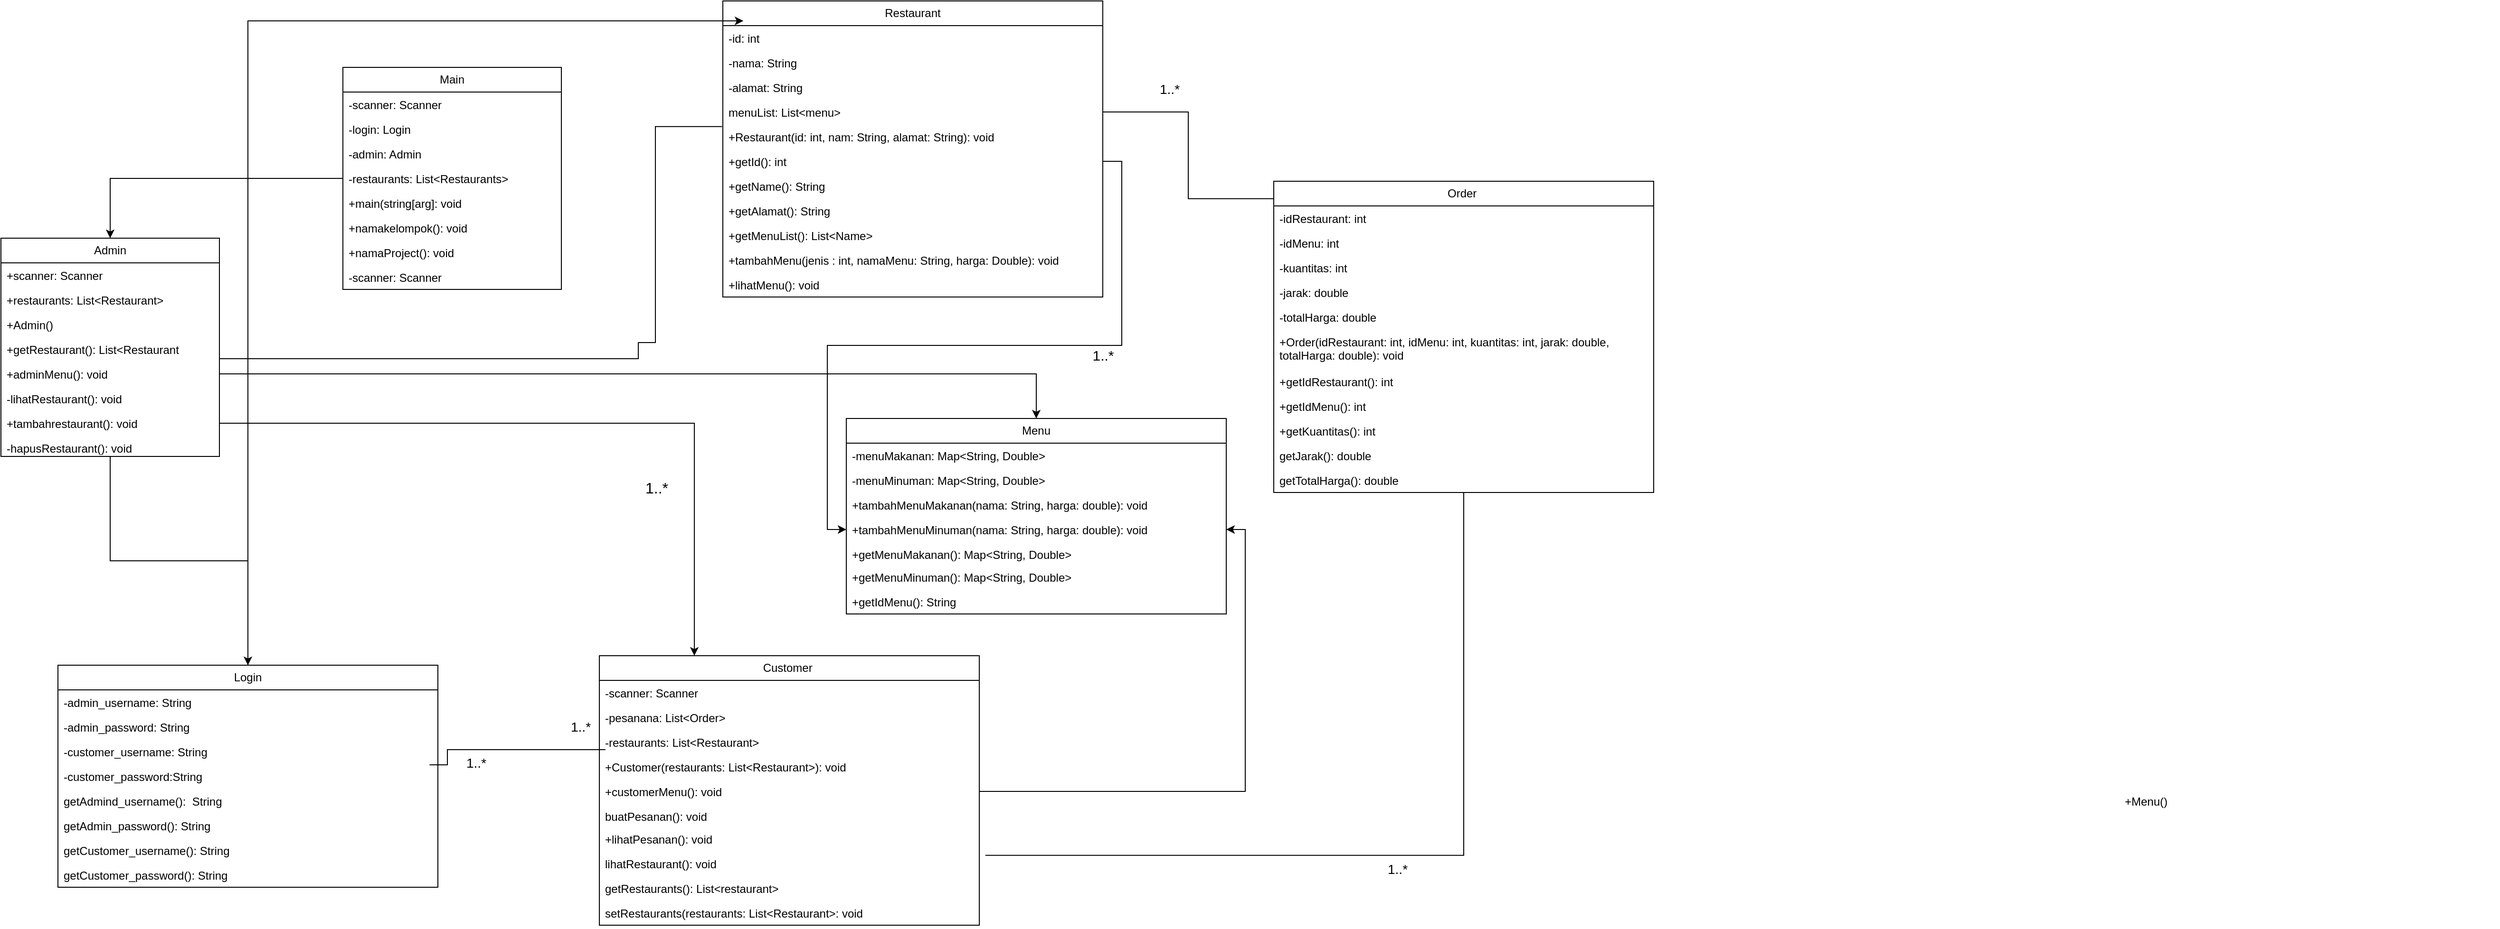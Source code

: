 <mxfile version="22.0.3" type="device">
  <diagram name="Page-1" id="LcTc4TEcnXebtZFCzB5L">
    <mxGraphModel dx="2922" dy="1212" grid="1" gridSize="10" guides="0" tooltips="1" connect="1" arrows="1" fold="1" page="1" pageScale="1" pageWidth="850" pageHeight="1100" math="0" shadow="0">
      <root>
        <mxCell id="0" />
        <mxCell id="1" parent="0" />
        <mxCell id="M0fPOjq36mxvyhpcFTFy-1" value="Main" style="swimlane;fontStyle=0;childLayout=stackLayout;horizontal=1;startSize=26;fillColor=none;horizontalStack=0;resizeParent=1;resizeParentMax=0;resizeLast=0;collapsible=1;marginBottom=0;whiteSpace=wrap;html=1;" vertex="1" parent="1">
          <mxGeometry x="-440" y="110" width="230" height="234" as="geometry" />
        </mxCell>
        <mxCell id="M0fPOjq36mxvyhpcFTFy-2" value="-scanner: Scanner" style="text;strokeColor=none;fillColor=none;align=left;verticalAlign=top;spacingLeft=4;spacingRight=4;overflow=hidden;rotatable=0;points=[[0,0.5],[1,0.5]];portConstraint=eastwest;whiteSpace=wrap;html=1;" vertex="1" parent="M0fPOjq36mxvyhpcFTFy-1">
          <mxGeometry y="26" width="230" height="26" as="geometry" />
        </mxCell>
        <mxCell id="M0fPOjq36mxvyhpcFTFy-3" value="-login: Login" style="text;strokeColor=none;fillColor=none;align=left;verticalAlign=top;spacingLeft=4;spacingRight=4;overflow=hidden;rotatable=0;points=[[0,0.5],[1,0.5]];portConstraint=eastwest;whiteSpace=wrap;html=1;" vertex="1" parent="M0fPOjq36mxvyhpcFTFy-1">
          <mxGeometry y="52" width="230" height="26" as="geometry" />
        </mxCell>
        <mxCell id="M0fPOjq36mxvyhpcFTFy-4" value="-admin: Admin" style="text;strokeColor=none;fillColor=none;align=left;verticalAlign=top;spacingLeft=4;spacingRight=4;overflow=hidden;rotatable=0;points=[[0,0.5],[1,0.5]];portConstraint=eastwest;whiteSpace=wrap;html=1;" vertex="1" parent="M0fPOjq36mxvyhpcFTFy-1">
          <mxGeometry y="78" width="230" height="26" as="geometry" />
        </mxCell>
        <mxCell id="M0fPOjq36mxvyhpcFTFy-8" value="-restaurants: List&amp;lt;Restaurants&amp;gt;" style="text;strokeColor=none;fillColor=none;align=left;verticalAlign=top;spacingLeft=4;spacingRight=4;overflow=hidden;rotatable=0;points=[[0,0.5],[1,0.5]];portConstraint=eastwest;whiteSpace=wrap;html=1;" vertex="1" parent="M0fPOjq36mxvyhpcFTFy-1">
          <mxGeometry y="104" width="230" height="26" as="geometry" />
        </mxCell>
        <mxCell id="M0fPOjq36mxvyhpcFTFy-9" value="+main(string[arg]: void&amp;nbsp;" style="text;strokeColor=none;fillColor=none;align=left;verticalAlign=top;spacingLeft=4;spacingRight=4;overflow=hidden;rotatable=0;points=[[0,0.5],[1,0.5]];portConstraint=eastwest;whiteSpace=wrap;html=1;" vertex="1" parent="M0fPOjq36mxvyhpcFTFy-1">
          <mxGeometry y="130" width="230" height="26" as="geometry" />
        </mxCell>
        <mxCell id="M0fPOjq36mxvyhpcFTFy-10" value="+namakelompok(): void&amp;nbsp;" style="text;strokeColor=none;fillColor=none;align=left;verticalAlign=top;spacingLeft=4;spacingRight=4;overflow=hidden;rotatable=0;points=[[0,0.5],[1,0.5]];portConstraint=eastwest;whiteSpace=wrap;html=1;" vertex="1" parent="M0fPOjq36mxvyhpcFTFy-1">
          <mxGeometry y="156" width="230" height="26" as="geometry" />
        </mxCell>
        <mxCell id="M0fPOjq36mxvyhpcFTFy-11" value="+namaProject(): void" style="text;strokeColor=none;fillColor=none;align=left;verticalAlign=top;spacingLeft=4;spacingRight=4;overflow=hidden;rotatable=0;points=[[0,0.5],[1,0.5]];portConstraint=eastwest;whiteSpace=wrap;html=1;" vertex="1" parent="M0fPOjq36mxvyhpcFTFy-1">
          <mxGeometry y="182" width="230" height="26" as="geometry" />
        </mxCell>
        <mxCell id="M0fPOjq36mxvyhpcFTFy-72" value="-scanner: Scanner" style="text;strokeColor=none;fillColor=none;align=left;verticalAlign=top;spacingLeft=4;spacingRight=4;overflow=hidden;rotatable=0;points=[[0,0.5],[1,0.5]];portConstraint=eastwest;whiteSpace=wrap;html=1;" vertex="1" parent="M0fPOjq36mxvyhpcFTFy-1">
          <mxGeometry y="208" width="230" height="26" as="geometry" />
        </mxCell>
        <mxCell id="M0fPOjq36mxvyhpcFTFy-13" value="Login" style="swimlane;fontStyle=0;childLayout=stackLayout;horizontal=1;startSize=26;fillColor=none;horizontalStack=0;resizeParent=1;resizeParentMax=0;resizeLast=0;collapsible=1;marginBottom=0;whiteSpace=wrap;html=1;" vertex="1" parent="1">
          <mxGeometry x="-740" y="740" width="400" height="234" as="geometry" />
        </mxCell>
        <mxCell id="M0fPOjq36mxvyhpcFTFy-14" value="-admin_username: String&amp;nbsp;" style="text;strokeColor=none;fillColor=none;align=left;verticalAlign=top;spacingLeft=4;spacingRight=4;overflow=hidden;rotatable=0;points=[[0,0.5],[1,0.5]];portConstraint=eastwest;whiteSpace=wrap;html=1;" vertex="1" parent="M0fPOjq36mxvyhpcFTFy-13">
          <mxGeometry y="26" width="400" height="26" as="geometry" />
        </mxCell>
        <mxCell id="M0fPOjq36mxvyhpcFTFy-15" value="-admin_password: String&amp;nbsp;" style="text;strokeColor=none;fillColor=none;align=left;verticalAlign=top;spacingLeft=4;spacingRight=4;overflow=hidden;rotatable=0;points=[[0,0.5],[1,0.5]];portConstraint=eastwest;whiteSpace=wrap;html=1;" vertex="1" parent="M0fPOjq36mxvyhpcFTFy-13">
          <mxGeometry y="52" width="400" height="26" as="geometry" />
        </mxCell>
        <mxCell id="M0fPOjq36mxvyhpcFTFy-16" value="-customer_username: String" style="text;strokeColor=none;fillColor=none;align=left;verticalAlign=top;spacingLeft=4;spacingRight=4;overflow=hidden;rotatable=0;points=[[0,0.5],[1,0.5]];portConstraint=eastwest;whiteSpace=wrap;html=1;" vertex="1" parent="M0fPOjq36mxvyhpcFTFy-13">
          <mxGeometry y="78" width="400" height="26" as="geometry" />
        </mxCell>
        <mxCell id="M0fPOjq36mxvyhpcFTFy-17" value="-customer_password:String" style="text;strokeColor=none;fillColor=none;align=left;verticalAlign=top;spacingLeft=4;spacingRight=4;overflow=hidden;rotatable=0;points=[[0,0.5],[1,0.5]];portConstraint=eastwest;whiteSpace=wrap;html=1;" vertex="1" parent="M0fPOjq36mxvyhpcFTFy-13">
          <mxGeometry y="104" width="400" height="26" as="geometry" />
        </mxCell>
        <mxCell id="M0fPOjq36mxvyhpcFTFy-18" value="getAdmind_username():&amp;nbsp; String" style="text;strokeColor=none;fillColor=none;align=left;verticalAlign=top;spacingLeft=4;spacingRight=4;overflow=hidden;rotatable=0;points=[[0,0.5],[1,0.5]];portConstraint=eastwest;whiteSpace=wrap;html=1;" vertex="1" parent="M0fPOjq36mxvyhpcFTFy-13">
          <mxGeometry y="130" width="400" height="26" as="geometry" />
        </mxCell>
        <mxCell id="M0fPOjq36mxvyhpcFTFy-19" value="getAdmin_password(): String&amp;nbsp;" style="text;strokeColor=none;fillColor=none;align=left;verticalAlign=top;spacingLeft=4;spacingRight=4;overflow=hidden;rotatable=0;points=[[0,0.5],[1,0.5]];portConstraint=eastwest;whiteSpace=wrap;html=1;" vertex="1" parent="M0fPOjq36mxvyhpcFTFy-13">
          <mxGeometry y="156" width="400" height="26" as="geometry" />
        </mxCell>
        <mxCell id="M0fPOjq36mxvyhpcFTFy-20" value="getCustomer_username(): String" style="text;strokeColor=none;fillColor=none;align=left;verticalAlign=top;spacingLeft=4;spacingRight=4;overflow=hidden;rotatable=0;points=[[0,0.5],[1,0.5]];portConstraint=eastwest;whiteSpace=wrap;html=1;" vertex="1" parent="M0fPOjq36mxvyhpcFTFy-13">
          <mxGeometry y="182" width="400" height="26" as="geometry" />
        </mxCell>
        <mxCell id="M0fPOjq36mxvyhpcFTFy-21" value="getCustomer_password(): String" style="text;strokeColor=none;fillColor=none;align=left;verticalAlign=top;spacingLeft=4;spacingRight=4;overflow=hidden;rotatable=0;points=[[0,0.5],[1,0.5]];portConstraint=eastwest;whiteSpace=wrap;html=1;" vertex="1" parent="M0fPOjq36mxvyhpcFTFy-13">
          <mxGeometry y="208" width="400" height="26" as="geometry" />
        </mxCell>
        <mxCell id="M0fPOjq36mxvyhpcFTFy-22" value="Restaurant" style="swimlane;fontStyle=0;childLayout=stackLayout;horizontal=1;startSize=26;fillColor=none;horizontalStack=0;resizeParent=1;resizeParentMax=0;resizeLast=0;collapsible=1;marginBottom=0;whiteSpace=wrap;html=1;" vertex="1" parent="1">
          <mxGeometry x="-40" y="40" width="400" height="312" as="geometry" />
        </mxCell>
        <mxCell id="M0fPOjq36mxvyhpcFTFy-23" value="-id: int" style="text;strokeColor=none;fillColor=none;align=left;verticalAlign=top;spacingLeft=4;spacingRight=4;overflow=hidden;rotatable=0;points=[[0,0.5],[1,0.5]];portConstraint=eastwest;whiteSpace=wrap;html=1;" vertex="1" parent="M0fPOjq36mxvyhpcFTFy-22">
          <mxGeometry y="26" width="400" height="26" as="geometry" />
        </mxCell>
        <mxCell id="M0fPOjq36mxvyhpcFTFy-24" value="-nama: String" style="text;strokeColor=none;fillColor=none;align=left;verticalAlign=top;spacingLeft=4;spacingRight=4;overflow=hidden;rotatable=0;points=[[0,0.5],[1,0.5]];portConstraint=eastwest;whiteSpace=wrap;html=1;" vertex="1" parent="M0fPOjq36mxvyhpcFTFy-22">
          <mxGeometry y="52" width="400" height="26" as="geometry" />
        </mxCell>
        <mxCell id="M0fPOjq36mxvyhpcFTFy-25" value="-alamat: String&amp;nbsp;" style="text;strokeColor=none;fillColor=none;align=left;verticalAlign=top;spacingLeft=4;spacingRight=4;overflow=hidden;rotatable=0;points=[[0,0.5],[1,0.5]];portConstraint=eastwest;whiteSpace=wrap;html=1;" vertex="1" parent="M0fPOjq36mxvyhpcFTFy-22">
          <mxGeometry y="78" width="400" height="26" as="geometry" />
        </mxCell>
        <mxCell id="M0fPOjq36mxvyhpcFTFy-26" value="menuList: List&amp;lt;menu&amp;gt;" style="text;strokeColor=none;fillColor=none;align=left;verticalAlign=top;spacingLeft=4;spacingRight=4;overflow=hidden;rotatable=0;points=[[0,0.5],[1,0.5]];portConstraint=eastwest;whiteSpace=wrap;html=1;" vertex="1" parent="M0fPOjq36mxvyhpcFTFy-22">
          <mxGeometry y="104" width="400" height="26" as="geometry" />
        </mxCell>
        <mxCell id="M0fPOjq36mxvyhpcFTFy-27" value="+Restaurant(id: int, nam: String, alamat: String): void&amp;nbsp;" style="text;strokeColor=none;fillColor=none;align=left;verticalAlign=top;spacingLeft=4;spacingRight=4;overflow=hidden;rotatable=0;points=[[0,0.5],[1,0.5]];portConstraint=eastwest;whiteSpace=wrap;html=1;" vertex="1" parent="M0fPOjq36mxvyhpcFTFy-22">
          <mxGeometry y="130" width="400" height="26" as="geometry" />
        </mxCell>
        <mxCell id="M0fPOjq36mxvyhpcFTFy-28" value="+getId(): int&amp;nbsp;" style="text;strokeColor=none;fillColor=none;align=left;verticalAlign=top;spacingLeft=4;spacingRight=4;overflow=hidden;rotatable=0;points=[[0,0.5],[1,0.5]];portConstraint=eastwest;whiteSpace=wrap;html=1;" vertex="1" parent="M0fPOjq36mxvyhpcFTFy-22">
          <mxGeometry y="156" width="400" height="26" as="geometry" />
        </mxCell>
        <mxCell id="M0fPOjq36mxvyhpcFTFy-29" value="+getName(): String&amp;nbsp;" style="text;strokeColor=none;fillColor=none;align=left;verticalAlign=top;spacingLeft=4;spacingRight=4;overflow=hidden;rotatable=0;points=[[0,0.5],[1,0.5]];portConstraint=eastwest;whiteSpace=wrap;html=1;" vertex="1" parent="M0fPOjq36mxvyhpcFTFy-22">
          <mxGeometry y="182" width="400" height="26" as="geometry" />
        </mxCell>
        <mxCell id="M0fPOjq36mxvyhpcFTFy-30" value="+getAlamat(): String" style="text;strokeColor=none;fillColor=none;align=left;verticalAlign=top;spacingLeft=4;spacingRight=4;overflow=hidden;rotatable=0;points=[[0,0.5],[1,0.5]];portConstraint=eastwest;whiteSpace=wrap;html=1;" vertex="1" parent="M0fPOjq36mxvyhpcFTFy-22">
          <mxGeometry y="208" width="400" height="26" as="geometry" />
        </mxCell>
        <mxCell id="M0fPOjq36mxvyhpcFTFy-31" value="+getMenuList(): List&amp;lt;Name&amp;gt;" style="text;strokeColor=none;fillColor=none;align=left;verticalAlign=top;spacingLeft=4;spacingRight=4;overflow=hidden;rotatable=0;points=[[0,0.5],[1,0.5]];portConstraint=eastwest;whiteSpace=wrap;html=1;" vertex="1" parent="M0fPOjq36mxvyhpcFTFy-22">
          <mxGeometry y="234" width="400" height="26" as="geometry" />
        </mxCell>
        <mxCell id="M0fPOjq36mxvyhpcFTFy-32" value="+tambahMenu(jenis : int, namaMenu: String, harga: Double): void&amp;nbsp;" style="text;strokeColor=none;fillColor=none;align=left;verticalAlign=top;spacingLeft=4;spacingRight=4;overflow=hidden;rotatable=0;points=[[0,0.5],[1,0.5]];portConstraint=eastwest;whiteSpace=wrap;html=1;" vertex="1" parent="M0fPOjq36mxvyhpcFTFy-22">
          <mxGeometry y="260" width="400" height="26" as="geometry" />
        </mxCell>
        <mxCell id="M0fPOjq36mxvyhpcFTFy-33" value="+lihatMenu(): void" style="text;strokeColor=none;fillColor=none;align=left;verticalAlign=top;spacingLeft=4;spacingRight=4;overflow=hidden;rotatable=0;points=[[0,0.5],[1,0.5]];portConstraint=eastwest;whiteSpace=wrap;html=1;" vertex="1" parent="M0fPOjq36mxvyhpcFTFy-22">
          <mxGeometry y="286" width="400" height="26" as="geometry" />
        </mxCell>
        <mxCell id="M0fPOjq36mxvyhpcFTFy-34" value="Order&amp;nbsp;" style="swimlane;fontStyle=0;childLayout=stackLayout;horizontal=1;startSize=26;fillColor=none;horizontalStack=0;resizeParent=1;resizeParentMax=0;resizeLast=0;collapsible=1;marginBottom=0;whiteSpace=wrap;html=1;" vertex="1" parent="1">
          <mxGeometry x="540" y="230" width="400" height="328" as="geometry" />
        </mxCell>
        <mxCell id="M0fPOjq36mxvyhpcFTFy-35" value="-idRestaurant: int&amp;nbsp;" style="text;strokeColor=none;fillColor=none;align=left;verticalAlign=top;spacingLeft=4;spacingRight=4;overflow=hidden;rotatable=0;points=[[0,0.5],[1,0.5]];portConstraint=eastwest;whiteSpace=wrap;html=1;" vertex="1" parent="M0fPOjq36mxvyhpcFTFy-34">
          <mxGeometry y="26" width="400" height="26" as="geometry" />
        </mxCell>
        <mxCell id="M0fPOjq36mxvyhpcFTFy-36" value="-idMenu: int" style="text;strokeColor=none;fillColor=none;align=left;verticalAlign=top;spacingLeft=4;spacingRight=4;overflow=hidden;rotatable=0;points=[[0,0.5],[1,0.5]];portConstraint=eastwest;whiteSpace=wrap;html=1;" vertex="1" parent="M0fPOjq36mxvyhpcFTFy-34">
          <mxGeometry y="52" width="400" height="26" as="geometry" />
        </mxCell>
        <mxCell id="M0fPOjq36mxvyhpcFTFy-37" value="-kuantitas: int&amp;nbsp;" style="text;strokeColor=none;fillColor=none;align=left;verticalAlign=top;spacingLeft=4;spacingRight=4;overflow=hidden;rotatable=0;points=[[0,0.5],[1,0.5]];portConstraint=eastwest;whiteSpace=wrap;html=1;" vertex="1" parent="M0fPOjq36mxvyhpcFTFy-34">
          <mxGeometry y="78" width="400" height="26" as="geometry" />
        </mxCell>
        <mxCell id="M0fPOjq36mxvyhpcFTFy-38" value="-jarak: double" style="text;strokeColor=none;fillColor=none;align=left;verticalAlign=top;spacingLeft=4;spacingRight=4;overflow=hidden;rotatable=0;points=[[0,0.5],[1,0.5]];portConstraint=eastwest;whiteSpace=wrap;html=1;" vertex="1" parent="M0fPOjq36mxvyhpcFTFy-34">
          <mxGeometry y="104" width="400" height="26" as="geometry" />
        </mxCell>
        <mxCell id="M0fPOjq36mxvyhpcFTFy-39" value="-totalHarga: double&amp;nbsp;" style="text;strokeColor=none;fillColor=none;align=left;verticalAlign=top;spacingLeft=4;spacingRight=4;overflow=hidden;rotatable=0;points=[[0,0.5],[1,0.5]];portConstraint=eastwest;whiteSpace=wrap;html=1;" vertex="1" parent="M0fPOjq36mxvyhpcFTFy-34">
          <mxGeometry y="130" width="400" height="26" as="geometry" />
        </mxCell>
        <mxCell id="M0fPOjq36mxvyhpcFTFy-40" value="+Order(idRestaurant: int, idMenu: int, kuantitas: int, jarak: double, totalHarga: double): void&amp;nbsp;" style="text;strokeColor=none;fillColor=none;align=left;verticalAlign=top;spacingLeft=4;spacingRight=4;overflow=hidden;rotatable=0;points=[[0,0.5],[1,0.5]];portConstraint=eastwest;whiteSpace=wrap;html=1;" vertex="1" parent="M0fPOjq36mxvyhpcFTFy-34">
          <mxGeometry y="156" width="400" height="42" as="geometry" />
        </mxCell>
        <mxCell id="M0fPOjq36mxvyhpcFTFy-41" value="+getIdRestaurant(): int&amp;nbsp;" style="text;strokeColor=none;fillColor=none;align=left;verticalAlign=top;spacingLeft=4;spacingRight=4;overflow=hidden;rotatable=0;points=[[0,0.5],[1,0.5]];portConstraint=eastwest;whiteSpace=wrap;html=1;" vertex="1" parent="M0fPOjq36mxvyhpcFTFy-34">
          <mxGeometry y="198" width="400" height="26" as="geometry" />
        </mxCell>
        <mxCell id="M0fPOjq36mxvyhpcFTFy-42" value="+getIdMenu(): int&amp;nbsp;" style="text;strokeColor=none;fillColor=none;align=left;verticalAlign=top;spacingLeft=4;spacingRight=4;overflow=hidden;rotatable=0;points=[[0,0.5],[1,0.5]];portConstraint=eastwest;whiteSpace=wrap;html=1;" vertex="1" parent="M0fPOjq36mxvyhpcFTFy-34">
          <mxGeometry y="224" width="400" height="26" as="geometry" />
        </mxCell>
        <mxCell id="M0fPOjq36mxvyhpcFTFy-43" value="+getKuantitas(): int&amp;nbsp;" style="text;strokeColor=none;fillColor=none;align=left;verticalAlign=top;spacingLeft=4;spacingRight=4;overflow=hidden;rotatable=0;points=[[0,0.5],[1,0.5]];portConstraint=eastwest;whiteSpace=wrap;html=1;" vertex="1" parent="M0fPOjq36mxvyhpcFTFy-34">
          <mxGeometry y="250" width="400" height="26" as="geometry" />
        </mxCell>
        <mxCell id="M0fPOjq36mxvyhpcFTFy-44" value="getJarak(): double" style="text;strokeColor=none;fillColor=none;align=left;verticalAlign=top;spacingLeft=4;spacingRight=4;overflow=hidden;rotatable=0;points=[[0,0.5],[1,0.5]];portConstraint=eastwest;whiteSpace=wrap;html=1;" vertex="1" parent="M0fPOjq36mxvyhpcFTFy-34">
          <mxGeometry y="276" width="400" height="26" as="geometry" />
        </mxCell>
        <mxCell id="M0fPOjq36mxvyhpcFTFy-45" value="getTotalHarga(): double" style="text;strokeColor=none;fillColor=none;align=left;verticalAlign=top;spacingLeft=4;spacingRight=4;overflow=hidden;rotatable=0;points=[[0,0.5],[1,0.5]];portConstraint=eastwest;whiteSpace=wrap;html=1;" vertex="1" parent="M0fPOjq36mxvyhpcFTFy-34">
          <mxGeometry y="302" width="400" height="26" as="geometry" />
        </mxCell>
        <mxCell id="M0fPOjq36mxvyhpcFTFy-47" value="Menu" style="swimlane;fontStyle=0;childLayout=stackLayout;horizontal=1;startSize=26;fillColor=none;horizontalStack=0;resizeParent=1;resizeParentMax=0;resizeLast=0;collapsible=1;marginBottom=0;whiteSpace=wrap;html=1;" vertex="1" parent="1">
          <mxGeometry x="90" y="480" width="400" height="206" as="geometry" />
        </mxCell>
        <mxCell id="M0fPOjq36mxvyhpcFTFy-48" value="-menuMakanan: Map&amp;lt;String, Double&amp;gt;" style="text;strokeColor=none;fillColor=none;align=left;verticalAlign=top;spacingLeft=4;spacingRight=4;overflow=hidden;rotatable=0;points=[[0,0.5],[1,0.5]];portConstraint=eastwest;whiteSpace=wrap;html=1;" vertex="1" parent="M0fPOjq36mxvyhpcFTFy-47">
          <mxGeometry y="26" width="400" height="26" as="geometry" />
        </mxCell>
        <mxCell id="M0fPOjq36mxvyhpcFTFy-49" value="-menuMinuman: Map&amp;lt;String, Double&amp;gt;" style="text;strokeColor=none;fillColor=none;align=left;verticalAlign=top;spacingLeft=4;spacingRight=4;overflow=hidden;rotatable=0;points=[[0,0.5],[1,0.5]];portConstraint=eastwest;whiteSpace=wrap;html=1;" vertex="1" parent="M0fPOjq36mxvyhpcFTFy-47">
          <mxGeometry y="52" width="400" height="26" as="geometry" />
        </mxCell>
        <mxCell id="M0fPOjq36mxvyhpcFTFy-51" value="+tambahMenuMakanan(nama: String, harga: double): void&amp;nbsp;" style="text;strokeColor=none;fillColor=none;align=left;verticalAlign=top;spacingLeft=4;spacingRight=4;overflow=hidden;rotatable=0;points=[[0,0.5],[1,0.5]];portConstraint=eastwest;whiteSpace=wrap;html=1;" vertex="1" parent="M0fPOjq36mxvyhpcFTFy-47">
          <mxGeometry y="78" width="400" height="26" as="geometry" />
        </mxCell>
        <mxCell id="M0fPOjq36mxvyhpcFTFy-52" value="+tambahMenuMinuman(nama: String, harga: double): void&amp;nbsp;" style="text;strokeColor=none;fillColor=none;align=left;verticalAlign=top;spacingLeft=4;spacingRight=4;overflow=hidden;rotatable=0;points=[[0,0.5],[1,0.5]];portConstraint=eastwest;whiteSpace=wrap;html=1;" vertex="1" parent="M0fPOjq36mxvyhpcFTFy-47">
          <mxGeometry y="104" width="400" height="26" as="geometry" />
        </mxCell>
        <mxCell id="M0fPOjq36mxvyhpcFTFy-53" value="+getMenuMakanan(): Map&amp;lt;String, Double&amp;gt;" style="text;strokeColor=none;fillColor=none;align=left;verticalAlign=top;spacingLeft=4;spacingRight=4;overflow=hidden;rotatable=0;points=[[0,0.5],[1,0.5]];portConstraint=eastwest;whiteSpace=wrap;html=1;" vertex="1" parent="M0fPOjq36mxvyhpcFTFy-47">
          <mxGeometry y="130" width="400" height="24" as="geometry" />
        </mxCell>
        <mxCell id="M0fPOjq36mxvyhpcFTFy-54" value="+getMenuMinuman(): Map&amp;lt;String, Double&amp;gt;" style="text;strokeColor=none;fillColor=none;align=left;verticalAlign=top;spacingLeft=4;spacingRight=4;overflow=hidden;rotatable=0;points=[[0,0.5],[1,0.5]];portConstraint=eastwest;whiteSpace=wrap;html=1;" vertex="1" parent="M0fPOjq36mxvyhpcFTFy-47">
          <mxGeometry y="154" width="400" height="26" as="geometry" />
        </mxCell>
        <mxCell id="M0fPOjq36mxvyhpcFTFy-55" value="+getIdMenu(): String&amp;nbsp;" style="text;strokeColor=none;fillColor=none;align=left;verticalAlign=top;spacingLeft=4;spacingRight=4;overflow=hidden;rotatable=0;points=[[0,0.5],[1,0.5]];portConstraint=eastwest;whiteSpace=wrap;html=1;" vertex="1" parent="M0fPOjq36mxvyhpcFTFy-47">
          <mxGeometry y="180" width="400" height="26" as="geometry" />
        </mxCell>
        <mxCell id="M0fPOjq36mxvyhpcFTFy-88" style="edgeStyle=orthogonalEdgeStyle;rounded=0;orthogonalLoop=1;jettySize=auto;html=1;entryX=0.5;entryY=0;entryDx=0;entryDy=0;" edge="1" parent="1" source="M0fPOjq36mxvyhpcFTFy-73" target="M0fPOjq36mxvyhpcFTFy-13">
          <mxGeometry relative="1" as="geometry" />
        </mxCell>
        <mxCell id="M0fPOjq36mxvyhpcFTFy-73" value="Admin" style="swimlane;fontStyle=0;childLayout=stackLayout;horizontal=1;startSize=26;fillColor=none;horizontalStack=0;resizeParent=1;resizeParentMax=0;resizeLast=0;collapsible=1;marginBottom=0;whiteSpace=wrap;html=1;" vertex="1" parent="1">
          <mxGeometry x="-800" y="290" width="230" height="230" as="geometry" />
        </mxCell>
        <mxCell id="M0fPOjq36mxvyhpcFTFy-74" value="+scanner: Scanner&amp;nbsp;" style="text;strokeColor=none;fillColor=none;align=left;verticalAlign=top;spacingLeft=4;spacingRight=4;overflow=hidden;rotatable=0;points=[[0,0.5],[1,0.5]];portConstraint=eastwest;whiteSpace=wrap;html=1;" vertex="1" parent="M0fPOjq36mxvyhpcFTFy-73">
          <mxGeometry y="26" width="230" height="26" as="geometry" />
        </mxCell>
        <mxCell id="M0fPOjq36mxvyhpcFTFy-75" value="+restaurants: List&amp;lt;Restaurant&amp;gt;" style="text;strokeColor=none;fillColor=none;align=left;verticalAlign=top;spacingLeft=4;spacingRight=4;overflow=hidden;rotatable=0;points=[[0,0.5],[1,0.5]];portConstraint=eastwest;whiteSpace=wrap;html=1;" vertex="1" parent="M0fPOjq36mxvyhpcFTFy-73">
          <mxGeometry y="52" width="230" height="26" as="geometry" />
        </mxCell>
        <mxCell id="M0fPOjq36mxvyhpcFTFy-76" value="+Admin()" style="text;strokeColor=none;fillColor=none;align=left;verticalAlign=top;spacingLeft=4;spacingRight=4;overflow=hidden;rotatable=0;points=[[0,0.5],[1,0.5]];portConstraint=eastwest;whiteSpace=wrap;html=1;" vertex="1" parent="M0fPOjq36mxvyhpcFTFy-73">
          <mxGeometry y="78" width="230" height="26" as="geometry" />
        </mxCell>
        <mxCell id="M0fPOjq36mxvyhpcFTFy-77" value="+getRestaurant(): List&amp;lt;Restaurant&amp;nbsp;" style="text;strokeColor=none;fillColor=none;align=left;verticalAlign=top;spacingLeft=4;spacingRight=4;overflow=hidden;rotatable=0;points=[[0,0.5],[1,0.5]];portConstraint=eastwest;whiteSpace=wrap;html=1;" vertex="1" parent="M0fPOjq36mxvyhpcFTFy-73">
          <mxGeometry y="104" width="230" height="26" as="geometry" />
        </mxCell>
        <mxCell id="M0fPOjq36mxvyhpcFTFy-78" value="+adminMenu(): void&amp;nbsp;" style="text;strokeColor=none;fillColor=none;align=left;verticalAlign=top;spacingLeft=4;spacingRight=4;overflow=hidden;rotatable=0;points=[[0,0.5],[1,0.5]];portConstraint=eastwest;whiteSpace=wrap;html=1;" vertex="1" parent="M0fPOjq36mxvyhpcFTFy-73">
          <mxGeometry y="130" width="230" height="26" as="geometry" />
        </mxCell>
        <mxCell id="M0fPOjq36mxvyhpcFTFy-79" value="-lihatRestaurant(): void&amp;nbsp;" style="text;strokeColor=none;fillColor=none;align=left;verticalAlign=top;spacingLeft=4;spacingRight=4;overflow=hidden;rotatable=0;points=[[0,0.5],[1,0.5]];portConstraint=eastwest;whiteSpace=wrap;html=1;" vertex="1" parent="M0fPOjq36mxvyhpcFTFy-73">
          <mxGeometry y="156" width="230" height="26" as="geometry" />
        </mxCell>
        <mxCell id="M0fPOjq36mxvyhpcFTFy-80" value="+tambahrestaurant(): void&amp;nbsp;" style="text;strokeColor=none;fillColor=none;align=left;verticalAlign=top;spacingLeft=4;spacingRight=4;overflow=hidden;rotatable=0;points=[[0,0.5],[1,0.5]];portConstraint=eastwest;whiteSpace=wrap;html=1;" vertex="1" parent="M0fPOjq36mxvyhpcFTFy-73">
          <mxGeometry y="182" width="230" height="26" as="geometry" />
        </mxCell>
        <mxCell id="M0fPOjq36mxvyhpcFTFy-81" value="-hapusRestaurant(): void&amp;nbsp;" style="text;strokeColor=none;fillColor=none;align=left;verticalAlign=top;spacingLeft=4;spacingRight=4;overflow=hidden;rotatable=0;points=[[0,0.5],[1,0.5]];portConstraint=eastwest;whiteSpace=wrap;html=1;" vertex="1" parent="M0fPOjq36mxvyhpcFTFy-73">
          <mxGeometry y="208" width="230" height="22" as="geometry" />
        </mxCell>
        <mxCell id="M0fPOjq36mxvyhpcFTFy-85" style="edgeStyle=orthogonalEdgeStyle;rounded=0;orthogonalLoop=1;jettySize=auto;html=1;" edge="1" parent="1" source="M0fPOjq36mxvyhpcFTFy-8" target="M0fPOjq36mxvyhpcFTFy-73">
          <mxGeometry relative="1" as="geometry" />
        </mxCell>
        <mxCell id="M0fPOjq36mxvyhpcFTFy-60" value="Customer&amp;nbsp;" style="swimlane;fontStyle=0;childLayout=stackLayout;horizontal=1;startSize=26;fillColor=none;horizontalStack=0;resizeParent=1;resizeParentMax=0;resizeLast=0;collapsible=1;marginBottom=0;whiteSpace=wrap;html=1;" vertex="1" parent="1">
          <mxGeometry x="-170" y="730" width="400" height="284" as="geometry" />
        </mxCell>
        <mxCell id="M0fPOjq36mxvyhpcFTFy-61" value="-scanner: Scanner" style="text;strokeColor=none;fillColor=none;align=left;verticalAlign=top;spacingLeft=4;spacingRight=4;overflow=hidden;rotatable=0;points=[[0,0.5],[1,0.5]];portConstraint=eastwest;whiteSpace=wrap;html=1;" vertex="1" parent="M0fPOjq36mxvyhpcFTFy-60">
          <mxGeometry y="26" width="400" height="26" as="geometry" />
        </mxCell>
        <mxCell id="M0fPOjq36mxvyhpcFTFy-62" value="-pesanana: List&amp;lt;Order&amp;gt;" style="text;strokeColor=none;fillColor=none;align=left;verticalAlign=top;spacingLeft=4;spacingRight=4;overflow=hidden;rotatable=0;points=[[0,0.5],[1,0.5]];portConstraint=eastwest;whiteSpace=wrap;html=1;" vertex="1" parent="M0fPOjq36mxvyhpcFTFy-60">
          <mxGeometry y="52" width="400" height="26" as="geometry" />
        </mxCell>
        <mxCell id="M0fPOjq36mxvyhpcFTFy-63" value="-restaurants: List&amp;lt;Restaurant&amp;gt;" style="text;strokeColor=none;fillColor=none;align=left;verticalAlign=top;spacingLeft=4;spacingRight=4;overflow=hidden;rotatable=0;points=[[0,0.5],[1,0.5]];portConstraint=eastwest;whiteSpace=wrap;html=1;" vertex="1" parent="M0fPOjq36mxvyhpcFTFy-60">
          <mxGeometry y="78" width="400" height="26" as="geometry" />
        </mxCell>
        <mxCell id="M0fPOjq36mxvyhpcFTFy-64" value="+Customer(restaurants: List&amp;lt;Restaurant&amp;gt;): void&amp;nbsp;" style="text;strokeColor=none;fillColor=none;align=left;verticalAlign=top;spacingLeft=4;spacingRight=4;overflow=hidden;rotatable=0;points=[[0,0.5],[1,0.5]];portConstraint=eastwest;whiteSpace=wrap;html=1;" vertex="1" parent="M0fPOjq36mxvyhpcFTFy-60">
          <mxGeometry y="104" width="400" height="26" as="geometry" />
        </mxCell>
        <mxCell id="M0fPOjq36mxvyhpcFTFy-65" value="+customerMenu(): void&amp;nbsp;" style="text;strokeColor=none;fillColor=none;align=left;verticalAlign=top;spacingLeft=4;spacingRight=4;overflow=hidden;rotatable=0;points=[[0,0.5],[1,0.5]];portConstraint=eastwest;whiteSpace=wrap;html=1;" vertex="1" parent="M0fPOjq36mxvyhpcFTFy-60">
          <mxGeometry y="130" width="400" height="26" as="geometry" />
        </mxCell>
        <mxCell id="M0fPOjq36mxvyhpcFTFy-66" value="buatPesanan(): void&amp;nbsp;" style="text;strokeColor=none;fillColor=none;align=left;verticalAlign=top;spacingLeft=4;spacingRight=4;overflow=hidden;rotatable=0;points=[[0,0.5],[1,0.5]];portConstraint=eastwest;whiteSpace=wrap;html=1;" vertex="1" parent="M0fPOjq36mxvyhpcFTFy-60">
          <mxGeometry y="156" width="400" height="24" as="geometry" />
        </mxCell>
        <mxCell id="M0fPOjq36mxvyhpcFTFy-67" value="+lihatPesanan(): void&amp;nbsp;" style="text;strokeColor=none;fillColor=none;align=left;verticalAlign=top;spacingLeft=4;spacingRight=4;overflow=hidden;rotatable=0;points=[[0,0.5],[1,0.5]];portConstraint=eastwest;whiteSpace=wrap;html=1;" vertex="1" parent="M0fPOjq36mxvyhpcFTFy-60">
          <mxGeometry y="180" width="400" height="26" as="geometry" />
        </mxCell>
        <mxCell id="M0fPOjq36mxvyhpcFTFy-68" value="lihatRestaurant(): void&amp;nbsp;" style="text;strokeColor=none;fillColor=none;align=left;verticalAlign=top;spacingLeft=4;spacingRight=4;overflow=hidden;rotatable=0;points=[[0,0.5],[1,0.5]];portConstraint=eastwest;whiteSpace=wrap;html=1;" vertex="1" parent="M0fPOjq36mxvyhpcFTFy-60">
          <mxGeometry y="206" width="400" height="26" as="geometry" />
        </mxCell>
        <mxCell id="M0fPOjq36mxvyhpcFTFy-69" value="getRestaurants(): List&amp;lt;restaurant&amp;gt;&amp;nbsp;" style="text;strokeColor=none;fillColor=none;align=left;verticalAlign=top;spacingLeft=4;spacingRight=4;overflow=hidden;rotatable=0;points=[[0,0.5],[1,0.5]];portConstraint=eastwest;whiteSpace=wrap;html=1;" vertex="1" parent="M0fPOjq36mxvyhpcFTFy-60">
          <mxGeometry y="232" width="400" height="26" as="geometry" />
        </mxCell>
        <mxCell id="M0fPOjq36mxvyhpcFTFy-71" value="setRestaurants(restaurants: List&amp;lt;Restaurant&amp;gt;: void&amp;nbsp;" style="text;strokeColor=none;fillColor=none;align=left;verticalAlign=top;spacingLeft=4;spacingRight=4;overflow=hidden;rotatable=0;points=[[0,0.5],[1,0.5]];portConstraint=eastwest;whiteSpace=wrap;html=1;" vertex="1" parent="M0fPOjq36mxvyhpcFTFy-60">
          <mxGeometry y="258" width="400" height="26" as="geometry" />
        </mxCell>
        <mxCell id="M0fPOjq36mxvyhpcFTFy-50" value="+Menu()" style="text;strokeColor=none;fillColor=none;align=left;verticalAlign=top;spacingLeft=4;spacingRight=4;overflow=hidden;rotatable=0;points=[[0,0.5],[1,0.5]];portConstraint=eastwest;whiteSpace=wrap;html=1;" vertex="1" parent="1">
          <mxGeometry x="1430" y="870" width="400" height="26" as="geometry" />
        </mxCell>
        <mxCell id="M0fPOjq36mxvyhpcFTFy-94" style="edgeStyle=orthogonalEdgeStyle;rounded=0;orthogonalLoop=1;jettySize=auto;html=1;entryX=0;entryY=0.5;entryDx=0;entryDy=0;" edge="1" parent="1" source="M0fPOjq36mxvyhpcFTFy-28" target="M0fPOjq36mxvyhpcFTFy-52">
          <mxGeometry relative="1" as="geometry" />
        </mxCell>
        <mxCell id="M0fPOjq36mxvyhpcFTFy-97" style="edgeStyle=orthogonalEdgeStyle;rounded=0;orthogonalLoop=1;jettySize=auto;html=1;entryX=1;entryY=0.5;entryDx=0;entryDy=0;" edge="1" parent="1" source="M0fPOjq36mxvyhpcFTFy-65" target="M0fPOjq36mxvyhpcFTFy-52">
          <mxGeometry relative="1" as="geometry" />
        </mxCell>
        <mxCell id="M0fPOjq36mxvyhpcFTFy-99" value="" style="endArrow=none;html=1;edgeStyle=orthogonalEdgeStyle;rounded=0;exitX=1.016;exitY=1.169;exitDx=0;exitDy=0;exitPerimeter=0;" edge="1" parent="1" source="M0fPOjq36mxvyhpcFTFy-67" target="M0fPOjq36mxvyhpcFTFy-34">
          <mxGeometry relative="1" as="geometry">
            <mxPoint x="160" y="700" as="sourcePoint" />
            <mxPoint x="320" y="700" as="targetPoint" />
          </mxGeometry>
        </mxCell>
        <mxCell id="M0fPOjq36mxvyhpcFTFy-102" value="" style="endArrow=none;html=1;edgeStyle=orthogonalEdgeStyle;rounded=0;exitX=-0.001;exitY=0.056;exitDx=0;exitDy=0;exitPerimeter=0;" edge="1" parent="1" source="M0fPOjq36mxvyhpcFTFy-34" target="M0fPOjq36mxvyhpcFTFy-26">
          <mxGeometry relative="1" as="geometry">
            <mxPoint x="740" y="400" as="sourcePoint" />
            <mxPoint x="900" y="400" as="targetPoint" />
          </mxGeometry>
        </mxCell>
        <mxCell id="M0fPOjq36mxvyhpcFTFy-105" value="" style="endArrow=none;html=1;edgeStyle=orthogonalEdgeStyle;rounded=0;entryX=-0.002;entryY=1.092;entryDx=0;entryDy=0;entryPerimeter=0;" edge="1" parent="1" source="M0fPOjq36mxvyhpcFTFy-77" target="M0fPOjq36mxvyhpcFTFy-26">
          <mxGeometry relative="1" as="geometry">
            <mxPoint x="-290" y="400" as="sourcePoint" />
            <mxPoint x="-130" y="400" as="targetPoint" />
            <Array as="points">
              <mxPoint x="-129" y="417" />
              <mxPoint x="-129" y="400" />
              <mxPoint x="-111" y="400" />
            </Array>
          </mxGeometry>
        </mxCell>
        <mxCell id="M0fPOjq36mxvyhpcFTFy-112" style="edgeStyle=orthogonalEdgeStyle;rounded=0;orthogonalLoop=1;jettySize=auto;html=1;" edge="1" parent="1" source="M0fPOjq36mxvyhpcFTFy-78" target="M0fPOjq36mxvyhpcFTFy-47">
          <mxGeometry relative="1" as="geometry" />
        </mxCell>
        <mxCell id="M0fPOjq36mxvyhpcFTFy-113" style="edgeStyle=orthogonalEdgeStyle;rounded=0;orthogonalLoop=1;jettySize=auto;html=1;entryX=0.25;entryY=0;entryDx=0;entryDy=0;" edge="1" parent="1" source="M0fPOjq36mxvyhpcFTFy-80" target="M0fPOjq36mxvyhpcFTFy-60">
          <mxGeometry relative="1" as="geometry" />
        </mxCell>
        <mxCell id="M0fPOjq36mxvyhpcFTFy-114" value="1..*" style="text;html=1;align=center;verticalAlign=middle;resizable=0;points=[];autosize=1;strokeColor=none;fillColor=none;fontSize=16;" vertex="1" parent="1">
          <mxGeometry x="-135" y="538" width="50" height="30" as="geometry" />
        </mxCell>
        <mxCell id="M0fPOjq36mxvyhpcFTFy-115" value="" style="endArrow=none;html=1;edgeStyle=orthogonalEdgeStyle;rounded=0;exitX=0.978;exitY=0.038;exitDx=0;exitDy=0;exitPerimeter=0;entryX=0.016;entryY=-0.192;entryDx=0;entryDy=0;entryPerimeter=0;" edge="1" parent="1" source="M0fPOjq36mxvyhpcFTFy-17" target="M0fPOjq36mxvyhpcFTFy-64">
          <mxGeometry relative="1" as="geometry">
            <mxPoint y="540" as="sourcePoint" />
            <mxPoint x="160" y="540" as="targetPoint" />
            <Array as="points">
              <mxPoint x="-330" y="845" />
              <mxPoint x="-330" y="829" />
            </Array>
          </mxGeometry>
        </mxCell>
        <mxCell id="M0fPOjq36mxvyhpcFTFy-118" value="1..*" style="text;html=1;align=center;verticalAlign=middle;resizable=0;points=[];autosize=1;strokeColor=none;fillColor=none;fontSize=14;" vertex="1" parent="1">
          <mxGeometry x="-320" y="828" width="40" height="30" as="geometry" />
        </mxCell>
        <mxCell id="M0fPOjq36mxvyhpcFTFy-119" value="1..*" style="text;html=1;align=center;verticalAlign=middle;resizable=0;points=[];autosize=1;strokeColor=none;fillColor=none;fontSize=14;" vertex="1" parent="1">
          <mxGeometry x="-210" y="790" width="40" height="30" as="geometry" />
        </mxCell>
        <mxCell id="M0fPOjq36mxvyhpcFTFy-120" style="edgeStyle=orthogonalEdgeStyle;rounded=0;orthogonalLoop=1;jettySize=auto;html=1;entryX=0.054;entryY=-0.192;entryDx=0;entryDy=0;entryPerimeter=0;" edge="1" parent="1" source="M0fPOjq36mxvyhpcFTFy-13" target="M0fPOjq36mxvyhpcFTFy-23">
          <mxGeometry relative="1" as="geometry" />
        </mxCell>
        <mxCell id="M0fPOjq36mxvyhpcFTFy-122" value="1..*" style="text;html=1;align=center;verticalAlign=middle;resizable=0;points=[];autosize=1;strokeColor=none;fillColor=none;fontSize=15;" vertex="1" parent="1">
          <mxGeometry x="335" y="398" width="50" height="30" as="geometry" />
        </mxCell>
        <mxCell id="M0fPOjq36mxvyhpcFTFy-123" value="1..*" style="text;html=1;align=center;verticalAlign=middle;resizable=0;points=[];autosize=1;strokeColor=none;fillColor=none;fontSize=14;" vertex="1" parent="1">
          <mxGeometry x="410" y="118" width="40" height="30" as="geometry" />
        </mxCell>
        <mxCell id="M0fPOjq36mxvyhpcFTFy-125" value="1..*" style="text;html=1;align=center;verticalAlign=middle;resizable=0;points=[];autosize=1;strokeColor=none;fillColor=none;fontSize=14;" vertex="1" parent="1">
          <mxGeometry x="650" y="940" width="40" height="30" as="geometry" />
        </mxCell>
      </root>
    </mxGraphModel>
  </diagram>
</mxfile>
